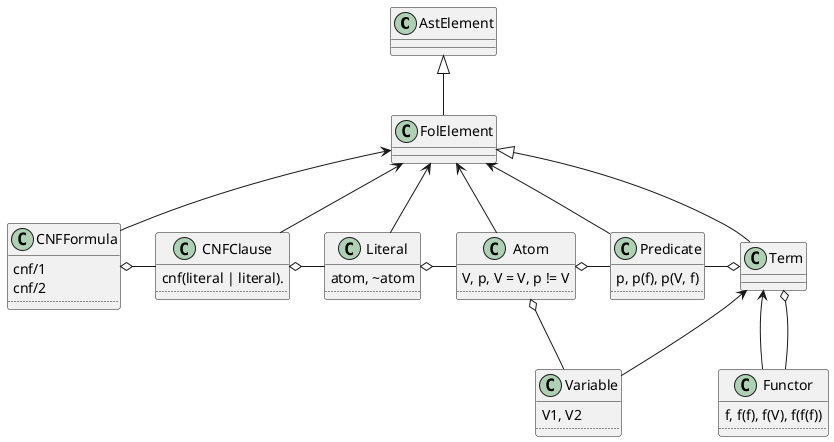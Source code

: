 @startuml

AstElement <|-- FolElement
FolElement <-- CNFFormula
FolElement <-- CNFClause
FolElement <-- Literal
FolElement <-- Atom
FolElement <-- Predicate
FolElement <|-- Term
Term <-- Functor
Term o-- Functor
Term <-- Variable


CNFFormula o- CNFClause
CNFClause o- Literal
Literal o- Atom
Atom o- Predicate
Atom o- Variable
Predicate -o Term

class CNFFormula {
	cnf/1
	cnf/2
	..
}

class CNFClause {
	cnf(literal | literal).
	..
}

class Literal {
	atom, ~atom
	..
}

class Atom {
	V, p, V = V, p != V
	..
}

class Predicate {
	p, p(f), p(V, f)
	..
}

class Functor {
	f, f(f), f(V), f(f(f))
	..
}

class Variable {
	V1, V2
	..
}
@enduml
